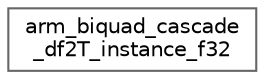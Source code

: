 digraph "Graphical Class Hierarchy"
{
 // LATEX_PDF_SIZE
  bgcolor="transparent";
  edge [fontname=Helvetica,fontsize=10,labelfontname=Helvetica,labelfontsize=10];
  node [fontname=Helvetica,fontsize=10,shape=box,height=0.2,width=0.4];
  rankdir="LR";
  Node0 [id="Node000000",label="arm_biquad_cascade\l_df2T_instance_f32",height=0.2,width=0.4,color="grey40", fillcolor="white", style="filled",URL="$structarm__biquad__cascade__df2_t__instance__f32.html",tooltip="Instance structure for the floating-point transposed direct form II Biquad cascade filter."];
}
